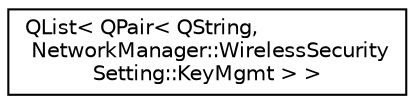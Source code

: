 digraph "类继承关系图"
{
  edge [fontname="Helvetica",fontsize="10",labelfontname="Helvetica",labelfontsize="10"];
  node [fontname="Helvetica",fontsize="10",shape=record];
  rankdir="LR";
  Node0 [label="QList\< QPair\< QString,\l NetworkManager::WirelessSecurity\lSetting::KeyMgmt \> \>",height=0.2,width=0.4,color="black", fillcolor="white", style="filled",URL="$class_q_list.html"];
}

